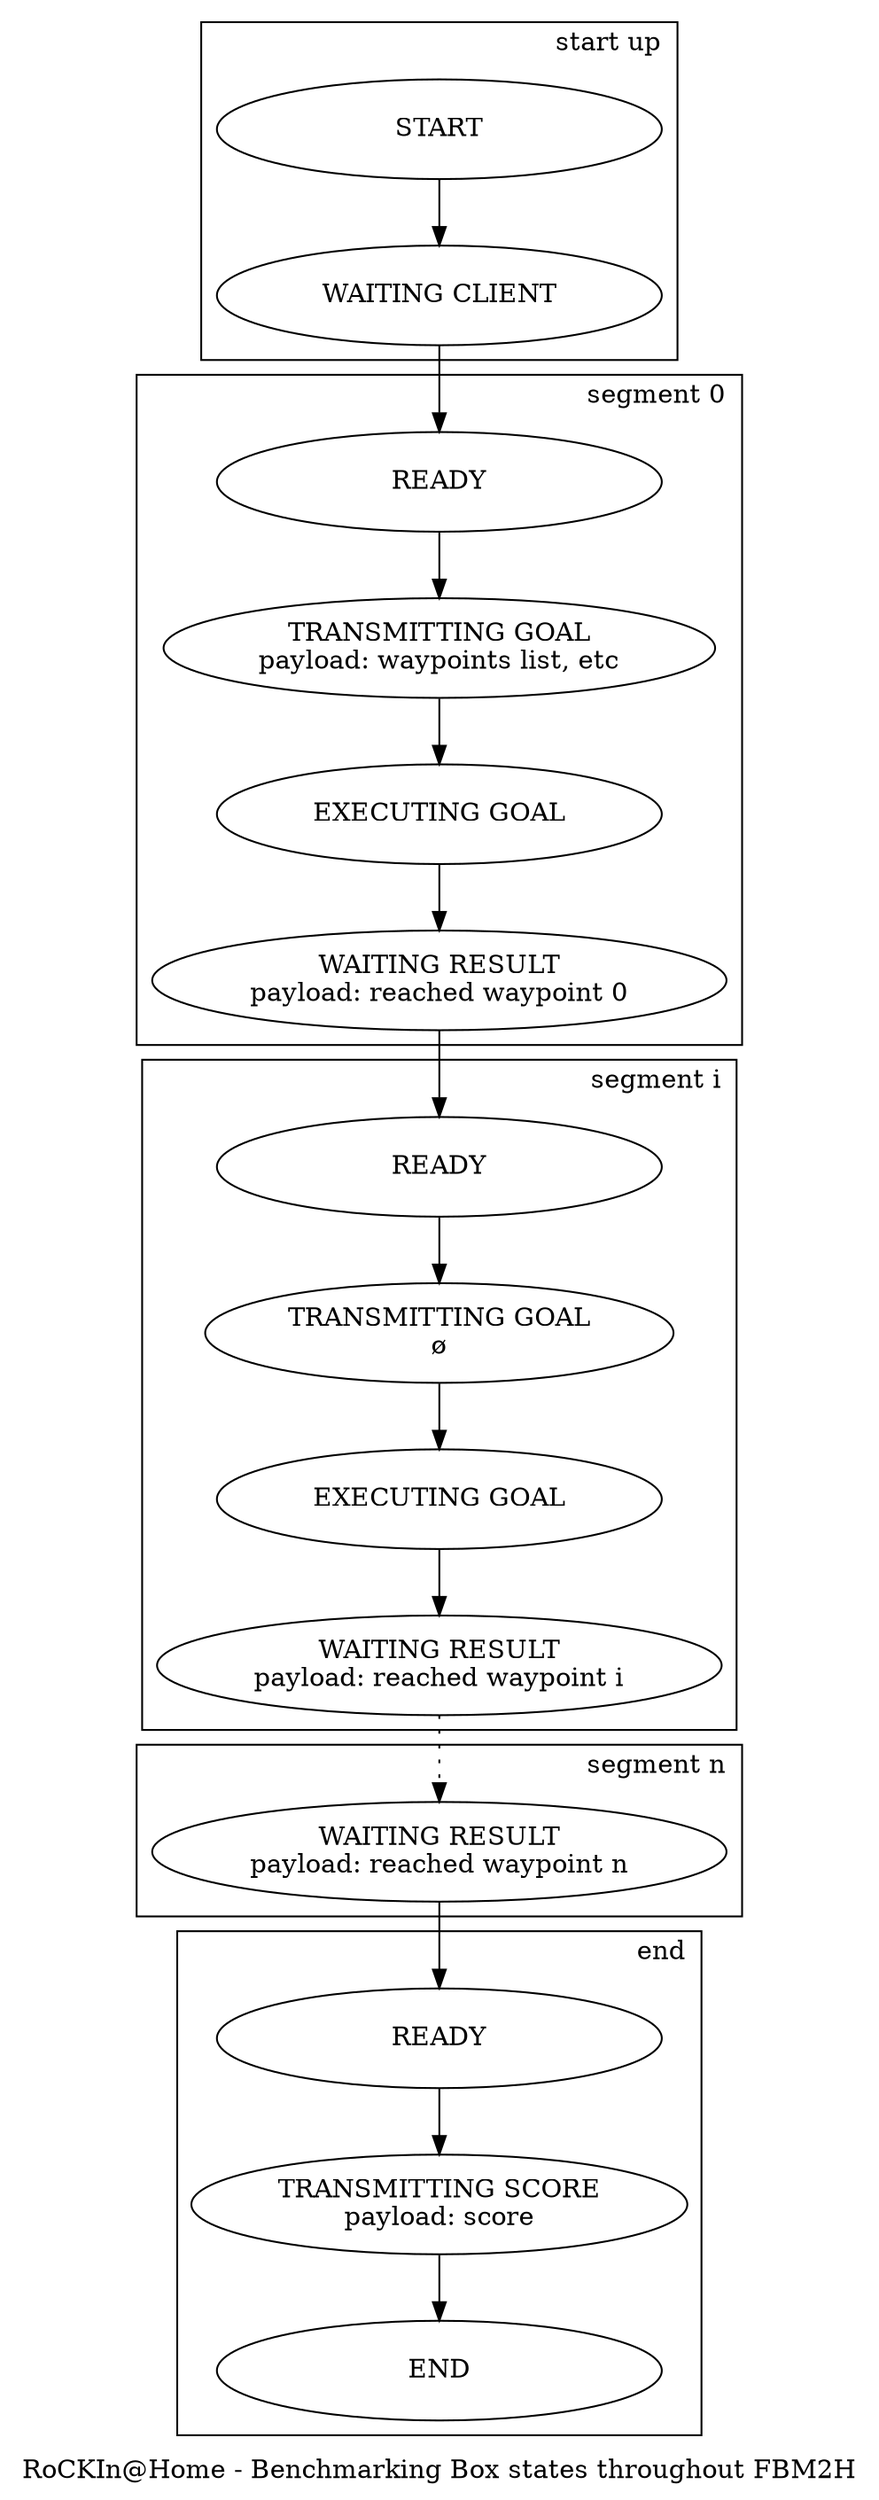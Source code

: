 digraph {
	label="RoCKIn@Home - Benchmarking Box states throughout FBM2H";
	rankdir=TD
	
	node[shape="oval", style="", width=3.35, height=0.75]
		start				[label="START"];
		waiting_client		[label="WAITING CLIENT"];
		
		ready				[label="READY"];
		transmitting_goal	[label="TRANSMITTING GOAL\npayload: waypoints list, etc"];
		executing_goal		[label="EXECUTING GOAL"];
		waiting_result		[label="WAITING RESULT\npayload: reached waypoint 0"];
		
		ready1				[label="READY"];
		transmitting_goal1	[label="TRANSMITTING GOAL\nø"];
		executing_goal1		[label="EXECUTING GOAL"];
		waiting_result1		[label="WAITING RESULT\npayload: reached waypoint i"];
		
		ready2				[label="READY"];
		waiting_result2		[label="WAITING RESULT\npayload: reached waypoint n"];
		
		transmitting_score	[label="TRANSMITTING SCORE\npayload: score"];
		end					[label="END"];
	
	
	
	
	subgraph cluster_startup {
		start ->
		waiting_client;
		labeljust = r;
		label = "start up";
		
	}
	
	subgraph cluster_s0 {
		waiting_client ->
		ready ->
		transmitting_goal ->
		executing_goal ->
		waiting_result;
		labeljust = r;
		label = "segment 0";
	}
	
	subgraph cluster_si {
		waiting_result ->
		ready1 -> 
		transmitting_goal1 ->
		executing_goal1 ->
		waiting_result1;
		labeljust = r;
		label = "segment i";
	}
	
	subgraph cluster_sn {
		waiting_result1 -> waiting_result2[style=dotted];
		labeljust = r;
		label = "segment n";
	}
	
	subgraph cluster_end {
		waiting_result2 ->
		ready2 ->
		transmitting_score -> end;
		labeljust = r;
		label = "end";
	}
	


}
